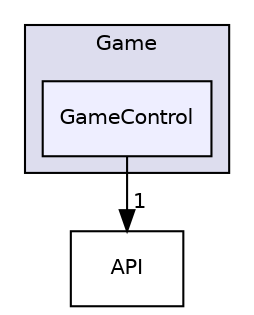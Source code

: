 digraph "src/Game/GameControl" {
  compound=true
  node [ fontsize="10", fontname="Helvetica"];
  edge [ labelfontsize="10", labelfontname="Helvetica"];
  subgraph clusterdir_b43036362fece0f978c3c8156df55d19 {
    graph [ bgcolor="#ddddee", pencolor="black", label="Game" fontname="Helvetica", fontsize="10", URL="dir_b43036362fece0f978c3c8156df55d19.html"]
  dir_5df036ac0ebcc8de0fcebad1ec89f8dc [shape=box, label="GameControl", style="filled", fillcolor="#eeeeff", pencolor="black", URL="dir_5df036ac0ebcc8de0fcebad1ec89f8dc.html"];
  }
  dir_32137984f496da46263d816e0d6dc804 [shape=box label="API" URL="dir_32137984f496da46263d816e0d6dc804.html"];
  dir_5df036ac0ebcc8de0fcebad1ec89f8dc->dir_32137984f496da46263d816e0d6dc804 [headlabel="1", labeldistance=1.5 headhref="dir_000005_000001.html"];
}
